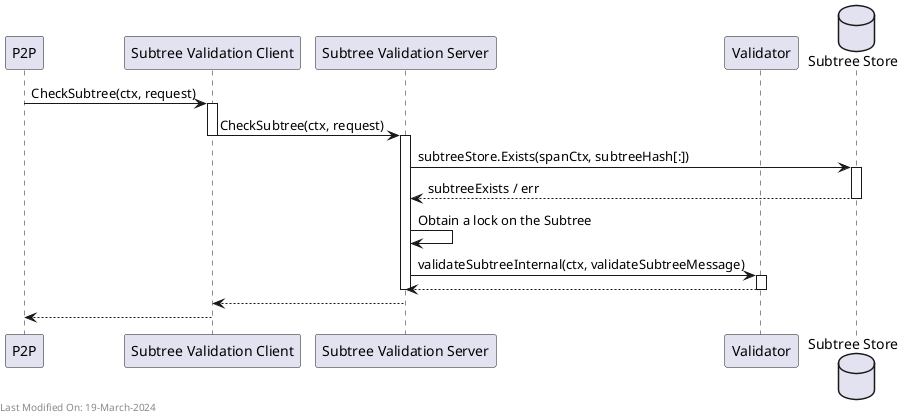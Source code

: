 @startuml
participant "P2P" as P2P
participant "Subtree Validation Client" as SVC
participant "Subtree Validation Server" as SVS
participant "Validator" as Validator
database "Subtree Store" as SubtreeStore

P2P -> SVC: CheckSubtree(ctx, request)
activate SVC
SVC -> SVS: CheckSubtree(ctx, request)
deactivate SVC
activate SVS

SVS -> SubtreeStore: subtreeStore.Exists(spanCtx, subtreeHash[:])
activate SubtreeStore
SubtreeStore --> SVS: subtreeExists / err
deactivate SubtreeStore

SVS -> SVS: Obtain a lock on the Subtree

SVS -> Validator: validateSubtreeInternal(ctx, validateSubtreeMessage)
activate Validator
Validator --> SVS
deactivate Validator
deactivate SVS

deactivate Validator
SVS --> SVC
SVC --> P2P

left footer Last Modified On: 19-March-2024

@enduml
